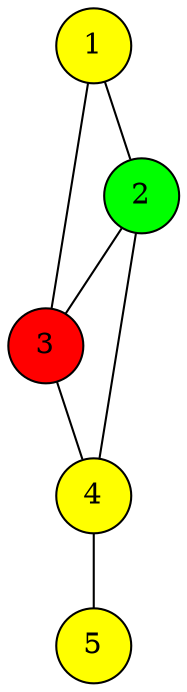 graph G {
  node [shape=circle,style=filled];
  1 [label="1",fillcolor="yellow"];
  2 [label="2",fillcolor="green"];
  3 [label="3",fillcolor="red"];
  4 [label="4",fillcolor="yellow"];
  5 [label="5",fillcolor="yellow"];
  1 -- 2;
  1 -- 3;
  2 -- 3;
  2 -- 4;
  3 -- 4;
  4 -- 5;
}